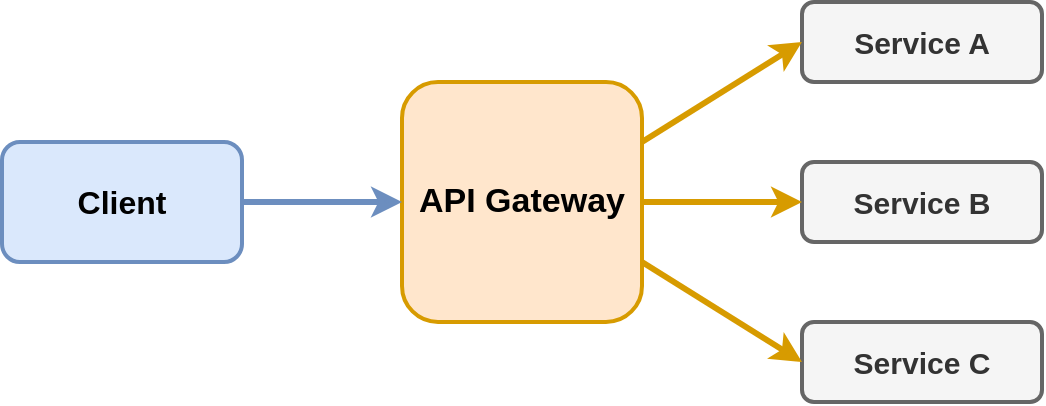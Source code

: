 <mxfile version="13.0.8" type="device"><diagram id="v6hni-u_ZXIQD0k1ZYT1" name="Page-1"><mxGraphModel dx="1535" dy="701" grid="1" gridSize="10" guides="1" tooltips="1" connect="1" arrows="1" fold="1" page="1" pageScale="1" pageWidth="2000" pageHeight="2000" math="0" shadow="0"><root><mxCell id="0"/><mxCell id="1" parent="0"/><mxCell id="A9rI15-ih1J2TAn4HCvb-1" value="&lt;font style=&quot;font-size: 17px&quot;&gt;&lt;b&gt;API Gateway&lt;/b&gt;&lt;/font&gt;" style="rounded=1;whiteSpace=wrap;html=1;strokeWidth=2;fillColor=#ffe6cc;strokeColor=#d79b00;" vertex="1" parent="1"><mxGeometry x="440" y="240" width="120" height="120" as="geometry"/></mxCell><mxCell id="A9rI15-ih1J2TAn4HCvb-2" value="&lt;font style=&quot;font-size: 15px&quot;&gt;&lt;b&gt;Service A&lt;/b&gt;&lt;/font&gt;" style="rounded=1;whiteSpace=wrap;html=1;strokeWidth=2;fillColor=#f5f5f5;strokeColor=#666666;fontColor=#333333;" vertex="1" parent="1"><mxGeometry x="640" y="200" width="120" height="40" as="geometry"/></mxCell><mxCell id="A9rI15-ih1J2TAn4HCvb-4" value="&lt;font style=&quot;font-size: 15px&quot;&gt;&lt;b&gt;Service B&lt;/b&gt;&lt;/font&gt;" style="rounded=1;whiteSpace=wrap;html=1;strokeWidth=2;fillColor=#f5f5f5;strokeColor=#666666;fontColor=#333333;" vertex="1" parent="1"><mxGeometry x="640" y="280" width="120" height="40" as="geometry"/></mxCell><mxCell id="A9rI15-ih1J2TAn4HCvb-5" value="&lt;font style=&quot;font-size: 15px&quot;&gt;&lt;b&gt;Service C&lt;/b&gt;&lt;/font&gt;" style="rounded=1;whiteSpace=wrap;html=1;strokeWidth=2;fillColor=#f5f5f5;strokeColor=#666666;fontColor=#333333;" vertex="1" parent="1"><mxGeometry x="640" y="360" width="120" height="40" as="geometry"/></mxCell><mxCell id="A9rI15-ih1J2TAn4HCvb-10" value="" style="endArrow=classic;html=1;strokeWidth=3;exitX=1;exitY=0.5;exitDx=0;exitDy=0;entryX=0;entryY=0.5;entryDx=0;entryDy=0;fillColor=#ffe6cc;strokeColor=#d79b00;" edge="1" parent="1" source="A9rI15-ih1J2TAn4HCvb-1" target="A9rI15-ih1J2TAn4HCvb-4"><mxGeometry width="50" height="50" relative="1" as="geometry"><mxPoint x="750" y="380" as="sourcePoint"/><mxPoint x="800" y="330" as="targetPoint"/></mxGeometry></mxCell><mxCell id="A9rI15-ih1J2TAn4HCvb-11" value="" style="endArrow=classic;html=1;strokeWidth=3;exitX=1;exitY=0.25;exitDx=0;exitDy=0;entryX=0;entryY=0.5;entryDx=0;entryDy=0;fillColor=#ffe6cc;strokeColor=#d79b00;" edge="1" parent="1" source="A9rI15-ih1J2TAn4HCvb-1" target="A9rI15-ih1J2TAn4HCvb-2"><mxGeometry width="50" height="50" relative="1" as="geometry"><mxPoint x="570" y="310" as="sourcePoint"/><mxPoint x="690" y="310" as="targetPoint"/></mxGeometry></mxCell><mxCell id="A9rI15-ih1J2TAn4HCvb-12" value="" style="endArrow=classic;html=1;strokeWidth=3;exitX=1;exitY=0.75;exitDx=0;exitDy=0;entryX=0;entryY=0.5;entryDx=0;entryDy=0;fillColor=#ffe6cc;strokeColor=#d79b00;" edge="1" parent="1" source="A9rI15-ih1J2TAn4HCvb-1" target="A9rI15-ih1J2TAn4HCvb-5"><mxGeometry width="50" height="50" relative="1" as="geometry"><mxPoint x="630" y="370" as="sourcePoint"/><mxPoint x="750" y="320" as="targetPoint"/></mxGeometry></mxCell><mxCell id="A9rI15-ih1J2TAn4HCvb-13" value="&lt;font style=&quot;font-size: 16px&quot;&gt;&lt;b&gt;Client&lt;/b&gt;&lt;/font&gt;" style="rounded=1;whiteSpace=wrap;html=1;strokeWidth=2;fillColor=#dae8fc;strokeColor=#6c8ebf;" vertex="1" parent="1"><mxGeometry x="240" y="270" width="120" height="60" as="geometry"/></mxCell><mxCell id="A9rI15-ih1J2TAn4HCvb-14" value="" style="endArrow=classic;html=1;strokeWidth=3;exitX=1;exitY=0.5;exitDx=0;exitDy=0;entryX=0;entryY=0.5;entryDx=0;entryDy=0;fillColor=#dae8fc;strokeColor=#6c8ebf;" edge="1" parent="1" source="A9rI15-ih1J2TAn4HCvb-13" target="A9rI15-ih1J2TAn4HCvb-1"><mxGeometry width="50" height="50" relative="1" as="geometry"><mxPoint x="1010" y="230" as="sourcePoint"/><mxPoint x="1130" y="180" as="targetPoint"/></mxGeometry></mxCell></root></mxGraphModel></diagram></mxfile>